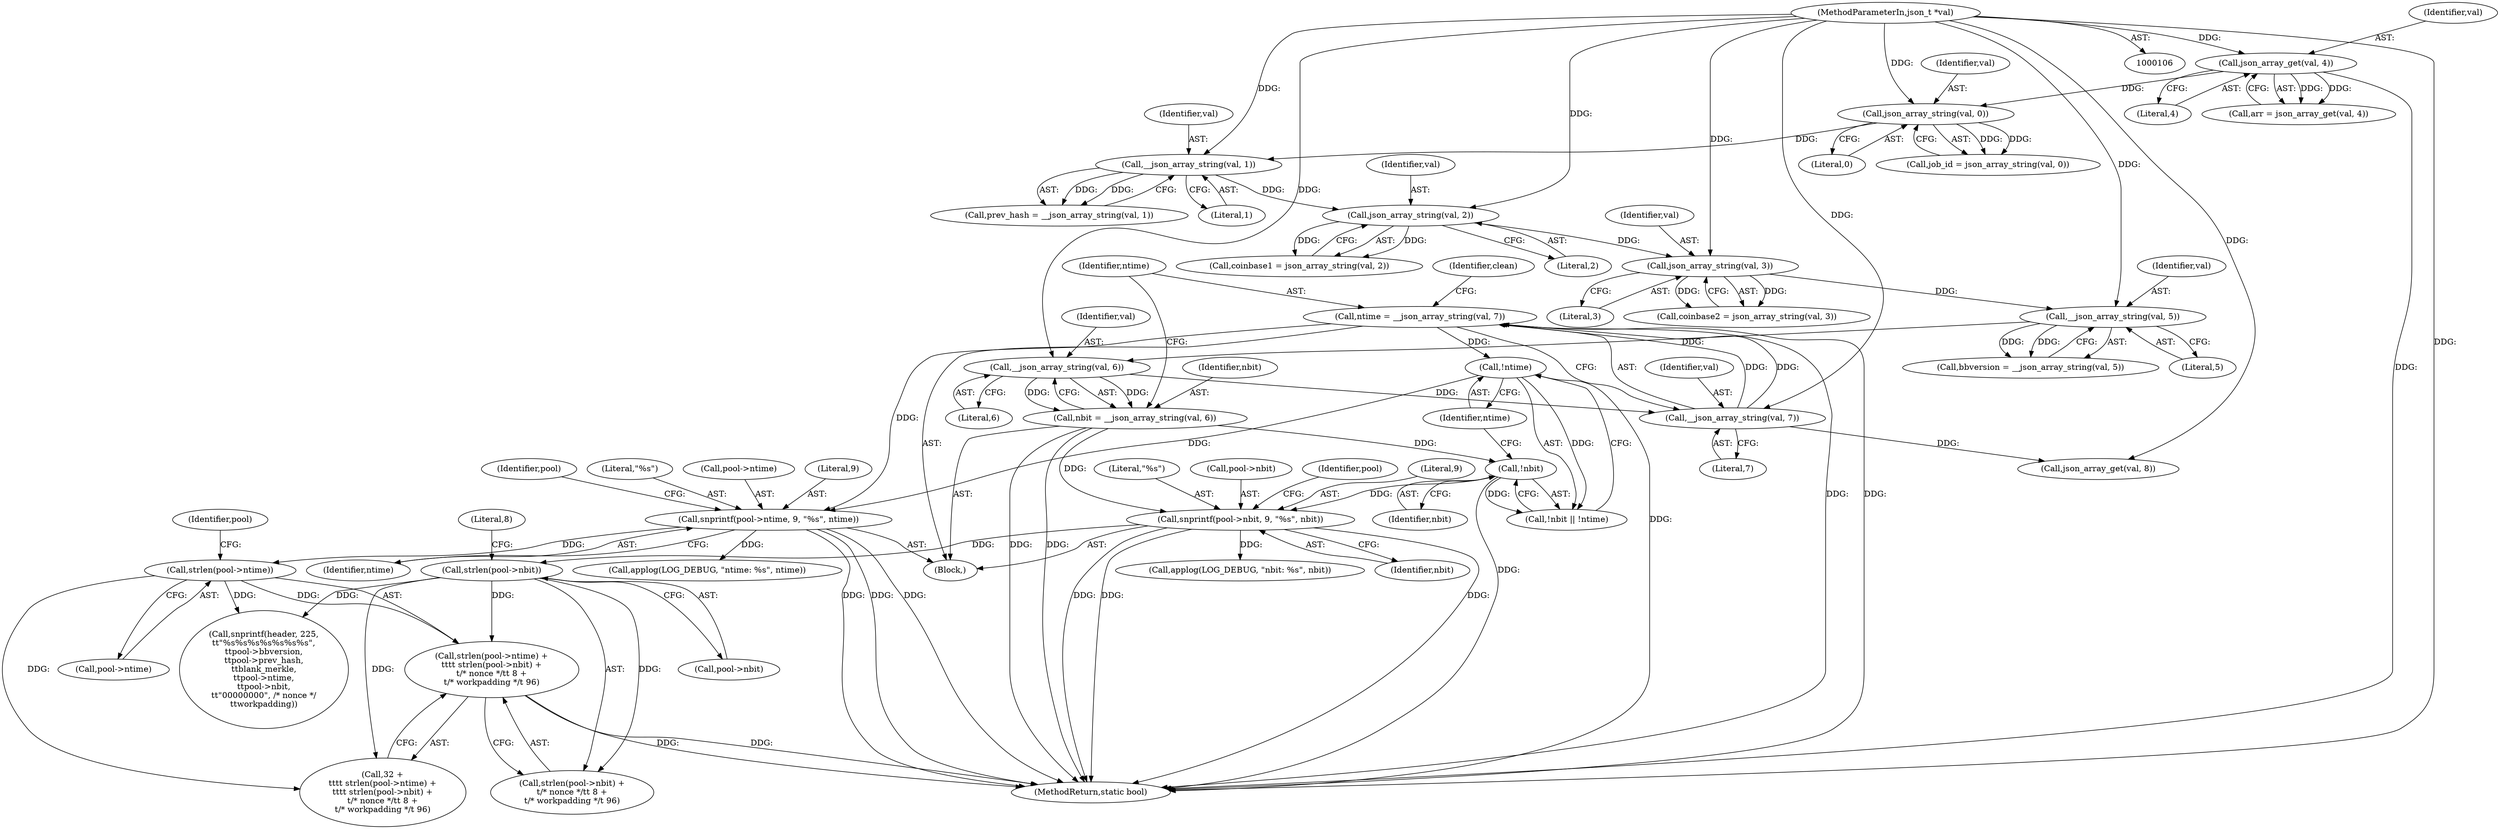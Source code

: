 digraph "0_cgminer_e1c5050734123973b99d181c45e74b2cbb00272e_1@API" {
"1000455" [label="(Call,strlen(pool->ntime) +\n\t\t\t\t strlen(pool->nbit) +\n\t/* nonce */\t\t 8 +\n\t/* workpadding */\t 96)"];
"1000456" [label="(Call,strlen(pool->ntime))"];
"1000281" [label="(Call,snprintf(pool->ntime, 9, \"%s\", ntime))"];
"1000184" [label="(Call,ntime = __json_array_string(val, 7))"];
"1000186" [label="(Call,__json_array_string(val, 7))"];
"1000181" [label="(Call,__json_array_string(val, 6))"];
"1000176" [label="(Call,__json_array_string(val, 5))"];
"1000171" [label="(Call,json_array_string(val, 3))"];
"1000166" [label="(Call,json_array_string(val, 2))"];
"1000161" [label="(Call,__json_array_string(val, 1))"];
"1000156" [label="(Call,json_array_string(val, 0))"];
"1000139" [label="(Call,json_array_get(val, 4))"];
"1000108" [label="(MethodParameterIn,json_t *val)"];
"1000214" [label="(Call,!ntime)"];
"1000461" [label="(Call,strlen(pool->nbit))"];
"1000274" [label="(Call,snprintf(pool->nbit, 9, \"%s\", nbit))"];
"1000179" [label="(Call,nbit = __json_array_string(val, 6))"];
"1000212" [label="(Call,!nbit)"];
"1000285" [label="(Literal,9)"];
"1000278" [label="(Literal,9)"];
"1000182" [label="(Identifier,val)"];
"1000166" [label="(Call,json_array_string(val, 2))"];
"1000139" [label="(Call,json_array_get(val, 4))"];
"1000279" [label="(Literal,\"%s\")"];
"1000188" [label="(Literal,7)"];
"1000287" [label="(Identifier,ntime)"];
"1000462" [label="(Call,pool->nbit)"];
"1000281" [label="(Call,snprintf(pool->ntime, 9, \"%s\", ntime))"];
"1000186" [label="(Call,__json_array_string(val, 7))"];
"1000177" [label="(Identifier,val)"];
"1000137" [label="(Call,arr = json_array_get(val, 4))"];
"1000291" [label="(Identifier,pool)"];
"1000167" [label="(Identifier,val)"];
"1000212" [label="(Call,!nbit)"];
"1000215" [label="(Identifier,ntime)"];
"1000180" [label="(Identifier,nbit)"];
"1000157" [label="(Identifier,val)"];
"1000109" [label="(Block,)"];
"1000171" [label="(Call,json_array_string(val, 3))"];
"1000141" [label="(Literal,4)"];
"1000140" [label="(Identifier,val)"];
"1000213" [label="(Identifier,nbit)"];
"1000286" [label="(Literal,\"%s\")"];
"1000453" [label="(Call,32 +\n\t\t\t\t strlen(pool->ntime) +\n\t\t\t\t strlen(pool->nbit) +\n\t/* nonce */\t\t 8 +\n\t/* workpadding */\t 96)"];
"1000466" [label="(Literal,8)"];
"1000184" [label="(Call,ntime = __json_array_string(val, 7))"];
"1000190" [label="(Identifier,clean)"];
"1000161" [label="(Call,__json_array_string(val, 1))"];
"1000468" [label="(Call,snprintf(header, 225,\n\t\t\"%s%s%s%s%s%s%s\",\n\t\tpool->bbversion,\n\t\tpool->prev_hash,\n\t\tblank_merkle,\n\t\tpool->ntime,\n\t\tpool->nbit,\n\t\t\"00000000\", /* nonce */\n\t\tworkpadding))"];
"1000164" [label="(Call,coinbase1 = json_array_string(val, 2))"];
"1000457" [label="(Call,pool->ntime)"];
"1000156" [label="(Call,json_array_string(val, 0))"];
"1000650" [label="(Call,applog(LOG_DEBUG, \"nbit: %s\", nbit))"];
"1000214" [label="(Call,!ntime)"];
"1000108" [label="(MethodParameterIn,json_t *val)"];
"1000169" [label="(Call,coinbase2 = json_array_string(val, 3))"];
"1000460" [label="(Call,strlen(pool->nbit) +\n\t/* nonce */\t\t 8 +\n\t/* workpadding */\t 96)"];
"1000211" [label="(Call,!nbit || !ntime)"];
"1000183" [label="(Literal,6)"];
"1000178" [label="(Literal,5)"];
"1000461" [label="(Call,strlen(pool->nbit))"];
"1000187" [label="(Identifier,val)"];
"1000159" [label="(Call,prev_hash = __json_array_string(val, 1))"];
"1000162" [label="(Identifier,val)"];
"1000168" [label="(Literal,2)"];
"1000163" [label="(Literal,1)"];
"1000282" [label="(Call,pool->ntime)"];
"1000275" [label="(Call,pool->nbit)"];
"1000154" [label="(Call,job_id = json_array_string(val, 0))"];
"1000654" [label="(Call,applog(LOG_DEBUG, \"ntime: %s\", ntime))"];
"1000179" [label="(Call,nbit = __json_array_string(val, 6))"];
"1000463" [label="(Identifier,pool)"];
"1000176" [label="(Call,__json_array_string(val, 5))"];
"1000192" [label="(Call,json_array_get(val, 8))"];
"1000174" [label="(Call,bbversion = __json_array_string(val, 5))"];
"1000274" [label="(Call,snprintf(pool->nbit, 9, \"%s\", nbit))"];
"1000280" [label="(Identifier,nbit)"];
"1000455" [label="(Call,strlen(pool->ntime) +\n\t\t\t\t strlen(pool->nbit) +\n\t/* nonce */\t\t 8 +\n\t/* workpadding */\t 96)"];
"1000173" [label="(Literal,3)"];
"1000283" [label="(Identifier,pool)"];
"1000172" [label="(Identifier,val)"];
"1000185" [label="(Identifier,ntime)"];
"1000158" [label="(Literal,0)"];
"1000456" [label="(Call,strlen(pool->ntime))"];
"1000181" [label="(Call,__json_array_string(val, 6))"];
"1000685" [label="(MethodReturn,static bool)"];
"1000455" -> "1000453"  [label="AST: "];
"1000455" -> "1000460"  [label="CFG: "];
"1000456" -> "1000455"  [label="AST: "];
"1000460" -> "1000455"  [label="AST: "];
"1000453" -> "1000455"  [label="CFG: "];
"1000455" -> "1000685"  [label="DDG: "];
"1000455" -> "1000685"  [label="DDG: "];
"1000456" -> "1000455"  [label="DDG: "];
"1000461" -> "1000455"  [label="DDG: "];
"1000456" -> "1000457"  [label="CFG: "];
"1000457" -> "1000456"  [label="AST: "];
"1000463" -> "1000456"  [label="CFG: "];
"1000456" -> "1000453"  [label="DDG: "];
"1000281" -> "1000456"  [label="DDG: "];
"1000456" -> "1000468"  [label="DDG: "];
"1000281" -> "1000109"  [label="AST: "];
"1000281" -> "1000287"  [label="CFG: "];
"1000282" -> "1000281"  [label="AST: "];
"1000285" -> "1000281"  [label="AST: "];
"1000286" -> "1000281"  [label="AST: "];
"1000287" -> "1000281"  [label="AST: "];
"1000291" -> "1000281"  [label="CFG: "];
"1000281" -> "1000685"  [label="DDG: "];
"1000281" -> "1000685"  [label="DDG: "];
"1000281" -> "1000685"  [label="DDG: "];
"1000184" -> "1000281"  [label="DDG: "];
"1000214" -> "1000281"  [label="DDG: "];
"1000281" -> "1000654"  [label="DDG: "];
"1000184" -> "1000109"  [label="AST: "];
"1000184" -> "1000186"  [label="CFG: "];
"1000185" -> "1000184"  [label="AST: "];
"1000186" -> "1000184"  [label="AST: "];
"1000190" -> "1000184"  [label="CFG: "];
"1000184" -> "1000685"  [label="DDG: "];
"1000184" -> "1000685"  [label="DDG: "];
"1000186" -> "1000184"  [label="DDG: "];
"1000186" -> "1000184"  [label="DDG: "];
"1000184" -> "1000214"  [label="DDG: "];
"1000186" -> "1000188"  [label="CFG: "];
"1000187" -> "1000186"  [label="AST: "];
"1000188" -> "1000186"  [label="AST: "];
"1000181" -> "1000186"  [label="DDG: "];
"1000108" -> "1000186"  [label="DDG: "];
"1000186" -> "1000192"  [label="DDG: "];
"1000181" -> "1000179"  [label="AST: "];
"1000181" -> "1000183"  [label="CFG: "];
"1000182" -> "1000181"  [label="AST: "];
"1000183" -> "1000181"  [label="AST: "];
"1000179" -> "1000181"  [label="CFG: "];
"1000181" -> "1000179"  [label="DDG: "];
"1000181" -> "1000179"  [label="DDG: "];
"1000176" -> "1000181"  [label="DDG: "];
"1000108" -> "1000181"  [label="DDG: "];
"1000176" -> "1000174"  [label="AST: "];
"1000176" -> "1000178"  [label="CFG: "];
"1000177" -> "1000176"  [label="AST: "];
"1000178" -> "1000176"  [label="AST: "];
"1000174" -> "1000176"  [label="CFG: "];
"1000176" -> "1000174"  [label="DDG: "];
"1000176" -> "1000174"  [label="DDG: "];
"1000171" -> "1000176"  [label="DDG: "];
"1000108" -> "1000176"  [label="DDG: "];
"1000171" -> "1000169"  [label="AST: "];
"1000171" -> "1000173"  [label="CFG: "];
"1000172" -> "1000171"  [label="AST: "];
"1000173" -> "1000171"  [label="AST: "];
"1000169" -> "1000171"  [label="CFG: "];
"1000171" -> "1000169"  [label="DDG: "];
"1000171" -> "1000169"  [label="DDG: "];
"1000166" -> "1000171"  [label="DDG: "];
"1000108" -> "1000171"  [label="DDG: "];
"1000166" -> "1000164"  [label="AST: "];
"1000166" -> "1000168"  [label="CFG: "];
"1000167" -> "1000166"  [label="AST: "];
"1000168" -> "1000166"  [label="AST: "];
"1000164" -> "1000166"  [label="CFG: "];
"1000166" -> "1000164"  [label="DDG: "];
"1000166" -> "1000164"  [label="DDG: "];
"1000161" -> "1000166"  [label="DDG: "];
"1000108" -> "1000166"  [label="DDG: "];
"1000161" -> "1000159"  [label="AST: "];
"1000161" -> "1000163"  [label="CFG: "];
"1000162" -> "1000161"  [label="AST: "];
"1000163" -> "1000161"  [label="AST: "];
"1000159" -> "1000161"  [label="CFG: "];
"1000161" -> "1000159"  [label="DDG: "];
"1000161" -> "1000159"  [label="DDG: "];
"1000156" -> "1000161"  [label="DDG: "];
"1000108" -> "1000161"  [label="DDG: "];
"1000156" -> "1000154"  [label="AST: "];
"1000156" -> "1000158"  [label="CFG: "];
"1000157" -> "1000156"  [label="AST: "];
"1000158" -> "1000156"  [label="AST: "];
"1000154" -> "1000156"  [label="CFG: "];
"1000156" -> "1000154"  [label="DDG: "];
"1000156" -> "1000154"  [label="DDG: "];
"1000139" -> "1000156"  [label="DDG: "];
"1000108" -> "1000156"  [label="DDG: "];
"1000139" -> "1000137"  [label="AST: "];
"1000139" -> "1000141"  [label="CFG: "];
"1000140" -> "1000139"  [label="AST: "];
"1000141" -> "1000139"  [label="AST: "];
"1000137" -> "1000139"  [label="CFG: "];
"1000139" -> "1000685"  [label="DDG: "];
"1000139" -> "1000137"  [label="DDG: "];
"1000139" -> "1000137"  [label="DDG: "];
"1000108" -> "1000139"  [label="DDG: "];
"1000108" -> "1000106"  [label="AST: "];
"1000108" -> "1000685"  [label="DDG: "];
"1000108" -> "1000192"  [label="DDG: "];
"1000214" -> "1000211"  [label="AST: "];
"1000214" -> "1000215"  [label="CFG: "];
"1000215" -> "1000214"  [label="AST: "];
"1000211" -> "1000214"  [label="CFG: "];
"1000214" -> "1000685"  [label="DDG: "];
"1000214" -> "1000211"  [label="DDG: "];
"1000461" -> "1000460"  [label="AST: "];
"1000461" -> "1000462"  [label="CFG: "];
"1000462" -> "1000461"  [label="AST: "];
"1000466" -> "1000461"  [label="CFG: "];
"1000461" -> "1000453"  [label="DDG: "];
"1000461" -> "1000460"  [label="DDG: "];
"1000274" -> "1000461"  [label="DDG: "];
"1000461" -> "1000468"  [label="DDG: "];
"1000274" -> "1000109"  [label="AST: "];
"1000274" -> "1000280"  [label="CFG: "];
"1000275" -> "1000274"  [label="AST: "];
"1000278" -> "1000274"  [label="AST: "];
"1000279" -> "1000274"  [label="AST: "];
"1000280" -> "1000274"  [label="AST: "];
"1000283" -> "1000274"  [label="CFG: "];
"1000274" -> "1000685"  [label="DDG: "];
"1000274" -> "1000685"  [label="DDG: "];
"1000274" -> "1000685"  [label="DDG: "];
"1000179" -> "1000274"  [label="DDG: "];
"1000212" -> "1000274"  [label="DDG: "];
"1000274" -> "1000650"  [label="DDG: "];
"1000179" -> "1000109"  [label="AST: "];
"1000180" -> "1000179"  [label="AST: "];
"1000185" -> "1000179"  [label="CFG: "];
"1000179" -> "1000685"  [label="DDG: "];
"1000179" -> "1000685"  [label="DDG: "];
"1000179" -> "1000212"  [label="DDG: "];
"1000212" -> "1000211"  [label="AST: "];
"1000212" -> "1000213"  [label="CFG: "];
"1000213" -> "1000212"  [label="AST: "];
"1000215" -> "1000212"  [label="CFG: "];
"1000211" -> "1000212"  [label="CFG: "];
"1000212" -> "1000685"  [label="DDG: "];
"1000212" -> "1000211"  [label="DDG: "];
}
